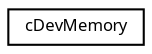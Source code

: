 digraph "Graphical Class Hierarchy"
{
  edge [fontname="Sans",fontsize="8",labelfontname="Sans",labelfontsize="8"];
  node [fontname="Sans",fontsize="8",shape=record];
  rankdir="LR";
  Node1 [label="cDevMemory",height=0.2,width=0.4,color="black", fillcolor="white", style="filled",URL="$classc_dev_memory.html",tooltip="Access to a memory. "];
}
